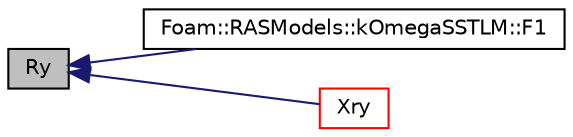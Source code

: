 digraph "Ry"
{
  bgcolor="transparent";
  edge [fontname="Helvetica",fontsize="10",labelfontname="Helvetica",labelfontsize="10"];
  node [fontname="Helvetica",fontsize="10",shape=record];
  rankdir="LR";
  Node142079 [label="Ry",height=0.2,width=0.4,color="black", fillcolor="grey75", style="filled", fontcolor="black"];
  Node142079 -> Node142080 [dir="back",color="midnightblue",fontsize="10",style="solid",fontname="Helvetica"];
  Node142080 [label="Foam::RASModels::kOmegaSSTLM::F1",height=0.2,width=0.4,color="black",URL="$a32345.html#a312d02f8c5b337f556b9e7388dbffdf9",tooltip="Modified form of the k-omega SST F1 function. "];
  Node142079 -> Node142081 [dir="back",color="midnightblue",fontsize="10",style="solid",fontname="Helvetica"];
  Node142081 [label="Xry",height=0.2,width=0.4,color="red",URL="$a21851.html#a85c2afe226ba1244420d9fad5878ff64",tooltip="Rotational spatial transformation tensor about the x-axis by omega radians. "];
}
